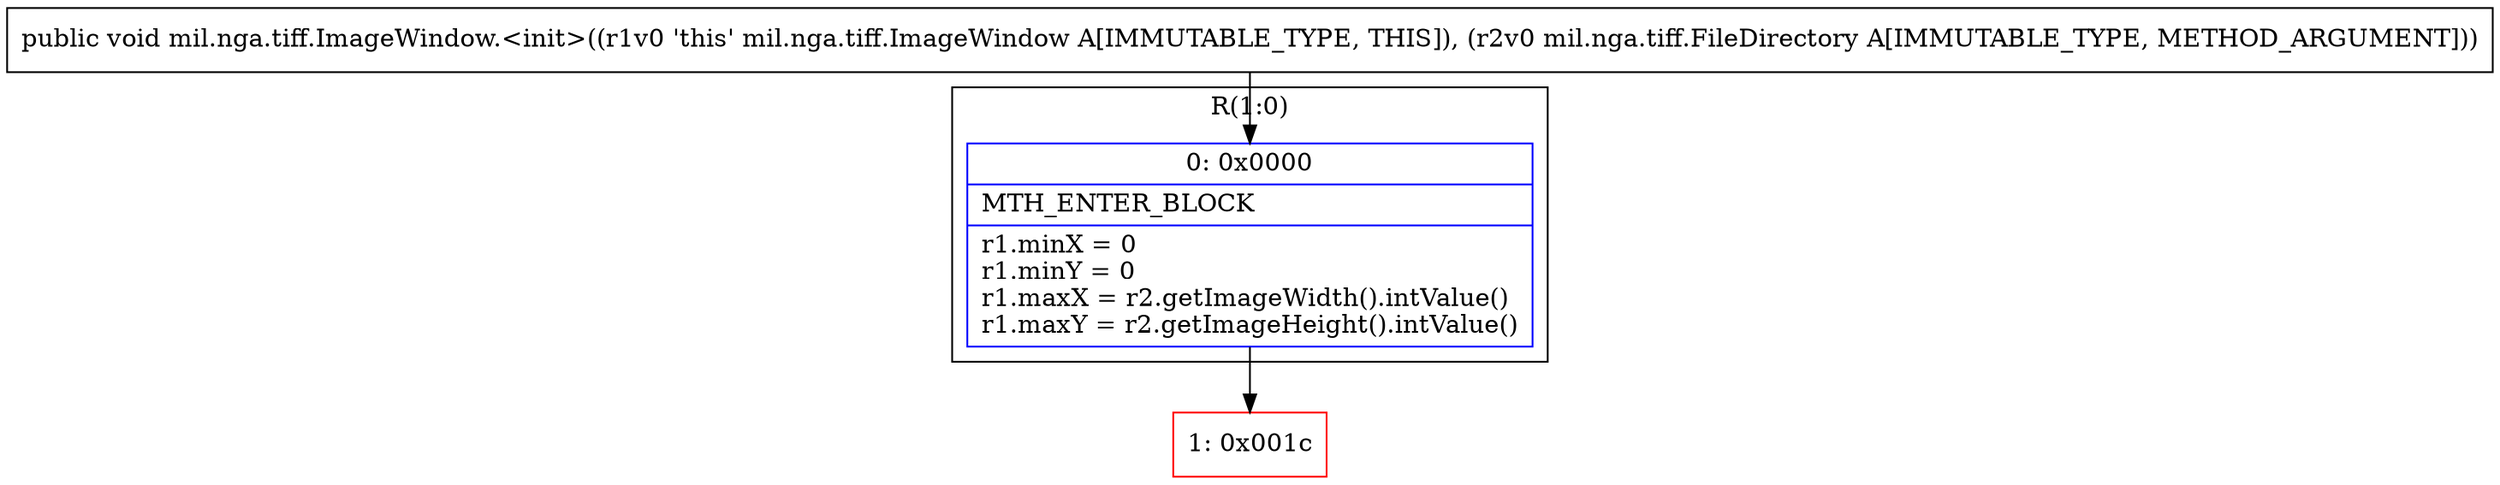 digraph "CFG formil.nga.tiff.ImageWindow.\<init\>(Lmil\/nga\/tiff\/FileDirectory;)V" {
subgraph cluster_Region_966000340 {
label = "R(1:0)";
node [shape=record,color=blue];
Node_0 [shape=record,label="{0\:\ 0x0000|MTH_ENTER_BLOCK\l|r1.minX = 0\lr1.minY = 0\lr1.maxX = r2.getImageWidth().intValue()\lr1.maxY = r2.getImageHeight().intValue()\l}"];
}
Node_1 [shape=record,color=red,label="{1\:\ 0x001c}"];
MethodNode[shape=record,label="{public void mil.nga.tiff.ImageWindow.\<init\>((r1v0 'this' mil.nga.tiff.ImageWindow A[IMMUTABLE_TYPE, THIS]), (r2v0 mil.nga.tiff.FileDirectory A[IMMUTABLE_TYPE, METHOD_ARGUMENT])) }"];
MethodNode -> Node_0;
Node_0 -> Node_1;
}


